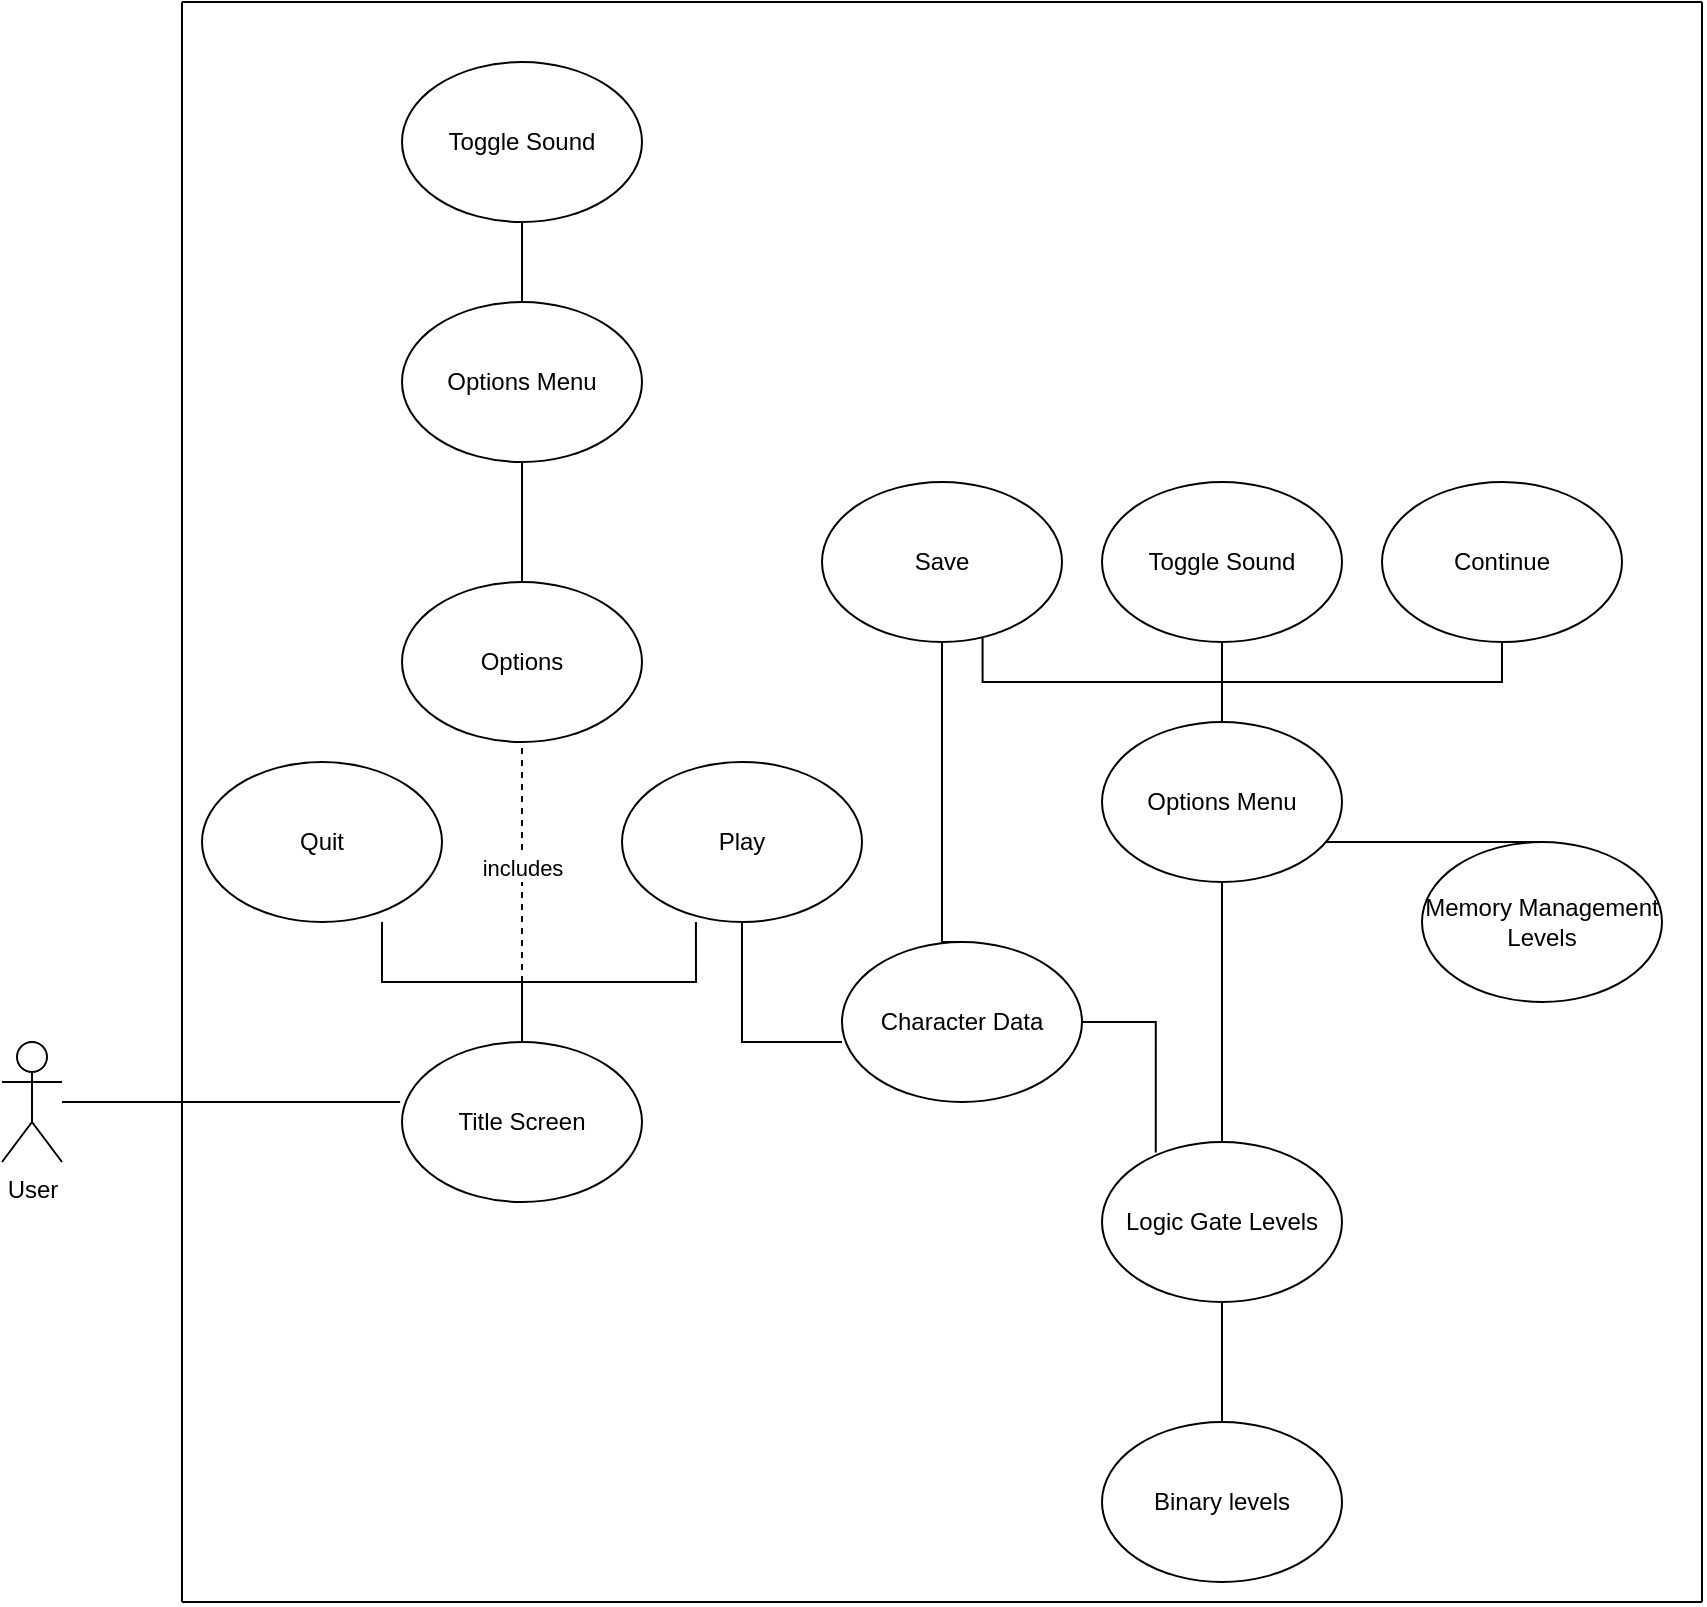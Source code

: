 <mxfile version="24.7.16">
  <diagram name="Page-1" id="HBcbqP00_InRanWW-A8C">
    <mxGraphModel grid="1" page="1" gridSize="10" guides="1" tooltips="1" connect="1" arrows="1" fold="1" pageScale="1" pageWidth="850" pageHeight="1100" math="0" shadow="0">
      <root>
        <mxCell id="0" />
        <mxCell id="1" parent="0" />
        <mxCell id="MBz1_4apHjAdOrtd2bCv-1" value="User" style="shape=umlActor;verticalLabelPosition=bottom;verticalAlign=top;html=1;outlineConnect=0;" vertex="1" parent="1">
          <mxGeometry x="110" y="200" width="30" height="60" as="geometry" />
        </mxCell>
        <mxCell id="MBz1_4apHjAdOrtd2bCv-27" style="edgeStyle=orthogonalEdgeStyle;rounded=0;orthogonalLoop=1;jettySize=auto;html=1;entryX=0.5;entryY=1;entryDx=0;entryDy=0;endArrow=none;endFill=0;dashed=1;" edge="1" parent="1" source="MBz1_4apHjAdOrtd2bCv-2" target="MBz1_4apHjAdOrtd2bCv-11">
          <mxGeometry relative="1" as="geometry" />
        </mxCell>
        <mxCell id="MBz1_4apHjAdOrtd2bCv-54" value="includes" style="edgeLabel;html=1;align=center;verticalAlign=middle;resizable=0;points=[];" connectable="0" vertex="1" parent="MBz1_4apHjAdOrtd2bCv-27">
          <mxGeometry x="0.16" relative="1" as="geometry">
            <mxPoint as="offset" />
          </mxGeometry>
        </mxCell>
        <mxCell id="MBz1_4apHjAdOrtd2bCv-2" value="Title Screen" style="ellipse;whiteSpace=wrap;html=1;" vertex="1" parent="1">
          <mxGeometry x="310" y="200" width="120" height="80" as="geometry" />
        </mxCell>
        <mxCell id="MBz1_4apHjAdOrtd2bCv-40" style="edgeStyle=orthogonalEdgeStyle;rounded=0;orthogonalLoop=1;jettySize=auto;html=1;entryX=0.5;entryY=1;entryDx=0;entryDy=0;endArrow=none;endFill=0;" edge="1" parent="1" source="MBz1_4apHjAdOrtd2bCv-3" target="MBz1_4apHjAdOrtd2bCv-6">
          <mxGeometry relative="1" as="geometry" />
        </mxCell>
        <mxCell id="MBz1_4apHjAdOrtd2bCv-41" style="edgeStyle=orthogonalEdgeStyle;rounded=0;orthogonalLoop=1;jettySize=auto;html=1;entryX=0.5;entryY=0;entryDx=0;entryDy=0;endArrow=none;endFill=0;" edge="1" parent="1" source="MBz1_4apHjAdOrtd2bCv-3" target="MBz1_4apHjAdOrtd2bCv-4">
          <mxGeometry relative="1" as="geometry" />
        </mxCell>
        <mxCell id="MBz1_4apHjAdOrtd2bCv-3" value="Logic Gate Levels" style="ellipse;whiteSpace=wrap;html=1;" vertex="1" parent="1">
          <mxGeometry x="660" y="250" width="120" height="80" as="geometry" />
        </mxCell>
        <mxCell id="MBz1_4apHjAdOrtd2bCv-4" value="Binary levels" style="ellipse;whiteSpace=wrap;html=1;" vertex="1" parent="1">
          <mxGeometry x="660" y="390" width="120" height="80" as="geometry" />
        </mxCell>
        <mxCell id="MBz1_4apHjAdOrtd2bCv-5" value="Memory Management Levels" style="ellipse;whiteSpace=wrap;html=1;" vertex="1" parent="1">
          <mxGeometry x="820" y="100" width="120" height="80" as="geometry" />
        </mxCell>
        <mxCell id="MBz1_4apHjAdOrtd2bCv-42" style="edgeStyle=orthogonalEdgeStyle;rounded=0;orthogonalLoop=1;jettySize=auto;html=1;entryX=0.5;entryY=0;entryDx=0;entryDy=0;endArrow=none;endFill=0;" edge="1" parent="1" source="MBz1_4apHjAdOrtd2bCv-6" target="MBz1_4apHjAdOrtd2bCv-5">
          <mxGeometry relative="1" as="geometry">
            <Array as="points">
              <mxPoint x="810" y="100" />
              <mxPoint x="810" y="100" />
            </Array>
          </mxGeometry>
        </mxCell>
        <mxCell id="MBz1_4apHjAdOrtd2bCv-56" style="edgeStyle=orthogonalEdgeStyle;rounded=0;orthogonalLoop=1;jettySize=auto;html=1;entryX=0.5;entryY=1;entryDx=0;entryDy=0;endArrow=none;endFill=0;" edge="1" parent="1" source="MBz1_4apHjAdOrtd2bCv-6" target="MBz1_4apHjAdOrtd2bCv-8">
          <mxGeometry relative="1" as="geometry" />
        </mxCell>
        <mxCell id="MBz1_4apHjAdOrtd2bCv-57" style="edgeStyle=orthogonalEdgeStyle;rounded=0;orthogonalLoop=1;jettySize=auto;html=1;exitX=0.5;exitY=0;exitDx=0;exitDy=0;entryX=0.669;entryY=0.954;entryDx=0;entryDy=0;entryPerimeter=0;endArrow=none;endFill=0;" edge="1" parent="1" source="MBz1_4apHjAdOrtd2bCv-6" target="MBz1_4apHjAdOrtd2bCv-9">
          <mxGeometry relative="1" as="geometry">
            <Array as="points">
              <mxPoint x="720" y="20" />
              <mxPoint x="600" y="20" />
            </Array>
          </mxGeometry>
        </mxCell>
        <mxCell id="MBz1_4apHjAdOrtd2bCv-58" style="edgeStyle=orthogonalEdgeStyle;rounded=0;orthogonalLoop=1;jettySize=auto;html=1;entryX=0.5;entryY=1;entryDx=0;entryDy=0;endArrow=none;endFill=0;" edge="1" parent="1" source="MBz1_4apHjAdOrtd2bCv-6" target="MBz1_4apHjAdOrtd2bCv-7">
          <mxGeometry relative="1" as="geometry">
            <Array as="points">
              <mxPoint x="720" y="20" />
              <mxPoint x="860" y="20" />
            </Array>
          </mxGeometry>
        </mxCell>
        <mxCell id="MBz1_4apHjAdOrtd2bCv-6" value="Options Menu" style="ellipse;whiteSpace=wrap;html=1;" vertex="1" parent="1">
          <mxGeometry x="660" y="40" width="120" height="80" as="geometry" />
        </mxCell>
        <mxCell id="MBz1_4apHjAdOrtd2bCv-7" value="Continue" style="ellipse;whiteSpace=wrap;html=1;" vertex="1" parent="1">
          <mxGeometry x="800" y="-80" width="120" height="80" as="geometry" />
        </mxCell>
        <mxCell id="MBz1_4apHjAdOrtd2bCv-8" value="Toggle Sound" style="ellipse;whiteSpace=wrap;html=1;" vertex="1" parent="1">
          <mxGeometry x="660" y="-80" width="120" height="80" as="geometry" />
        </mxCell>
        <mxCell id="MBz1_4apHjAdOrtd2bCv-34" style="edgeStyle=orthogonalEdgeStyle;rounded=0;orthogonalLoop=1;jettySize=auto;html=1;entryX=0.5;entryY=0;entryDx=0;entryDy=0;endArrow=none;endFill=0;exitX=0.5;exitY=1;exitDx=0;exitDy=0;" edge="1" parent="1" source="MBz1_4apHjAdOrtd2bCv-9" target="MBz1_4apHjAdOrtd2bCv-14">
          <mxGeometry relative="1" as="geometry">
            <Array as="points">
              <mxPoint x="580" y="150" />
            </Array>
          </mxGeometry>
        </mxCell>
        <mxCell id="MBz1_4apHjAdOrtd2bCv-9" value="Save" style="ellipse;whiteSpace=wrap;html=1;" vertex="1" parent="1">
          <mxGeometry x="520" y="-80" width="120" height="80" as="geometry" />
        </mxCell>
        <mxCell id="MBz1_4apHjAdOrtd2bCv-10" value="Quit" style="ellipse;whiteSpace=wrap;html=1;" vertex="1" parent="1">
          <mxGeometry x="210" y="60" width="120" height="80" as="geometry" />
        </mxCell>
        <mxCell id="MBz1_4apHjAdOrtd2bCv-31" style="edgeStyle=orthogonalEdgeStyle;rounded=0;orthogonalLoop=1;jettySize=auto;html=1;entryX=0.5;entryY=1;entryDx=0;entryDy=0;endArrow=none;endFill=0;" edge="1" parent="1" source="MBz1_4apHjAdOrtd2bCv-11" target="MBz1_4apHjAdOrtd2bCv-13">
          <mxGeometry relative="1" as="geometry" />
        </mxCell>
        <mxCell id="MBz1_4apHjAdOrtd2bCv-11" value="Options" style="ellipse;whiteSpace=wrap;html=1;" vertex="1" parent="1">
          <mxGeometry x="310" y="-30" width="120" height="80" as="geometry" />
        </mxCell>
        <mxCell id="MBz1_4apHjAdOrtd2bCv-12" value="Play" style="ellipse;whiteSpace=wrap;html=1;" vertex="1" parent="1">
          <mxGeometry x="420" y="60" width="120" height="80" as="geometry" />
        </mxCell>
        <mxCell id="MBz1_4apHjAdOrtd2bCv-13" value="Options Menu" style="ellipse;whiteSpace=wrap;html=1;" vertex="1" parent="1">
          <mxGeometry x="310" y="-170" width="120" height="80" as="geometry" />
        </mxCell>
        <mxCell id="MBz1_4apHjAdOrtd2bCv-14" value="Character Data" style="ellipse;whiteSpace=wrap;html=1;" vertex="1" parent="1">
          <mxGeometry x="530" y="150" width="120" height="80" as="geometry" />
        </mxCell>
        <mxCell id="MBz1_4apHjAdOrtd2bCv-32" style="edgeStyle=orthogonalEdgeStyle;rounded=0;orthogonalLoop=1;jettySize=auto;html=1;entryX=0.5;entryY=0;entryDx=0;entryDy=0;endArrow=none;endFill=0;" edge="1" parent="1" source="MBz1_4apHjAdOrtd2bCv-15" target="MBz1_4apHjAdOrtd2bCv-13">
          <mxGeometry relative="1" as="geometry" />
        </mxCell>
        <mxCell id="MBz1_4apHjAdOrtd2bCv-15" value="Toggle Sound" style="ellipse;whiteSpace=wrap;html=1;" vertex="1" parent="1">
          <mxGeometry x="310" y="-290" width="120" height="80" as="geometry" />
        </mxCell>
        <mxCell id="MBz1_4apHjAdOrtd2bCv-25" style="edgeStyle=orthogonalEdgeStyle;rounded=0;orthogonalLoop=1;jettySize=auto;html=1;entryX=-0.008;entryY=0.375;entryDx=0;entryDy=0;entryPerimeter=0;endArrow=none;endFill=0;" edge="1" parent="1" source="MBz1_4apHjAdOrtd2bCv-1" target="MBz1_4apHjAdOrtd2bCv-2">
          <mxGeometry relative="1" as="geometry" />
        </mxCell>
        <mxCell id="MBz1_4apHjAdOrtd2bCv-28" style="edgeStyle=orthogonalEdgeStyle;rounded=0;orthogonalLoop=1;jettySize=auto;html=1;entryX=0.75;entryY=1;entryDx=0;entryDy=0;entryPerimeter=0;endArrow=none;endFill=0;" edge="1" parent="1" source="MBz1_4apHjAdOrtd2bCv-2" target="MBz1_4apHjAdOrtd2bCv-10">
          <mxGeometry relative="1" as="geometry" />
        </mxCell>
        <mxCell id="MBz1_4apHjAdOrtd2bCv-29" style="edgeStyle=orthogonalEdgeStyle;rounded=0;orthogonalLoop=1;jettySize=auto;html=1;entryX=0.308;entryY=1;entryDx=0;entryDy=0;entryPerimeter=0;endArrow=none;endFill=0;" edge="1" parent="1" source="MBz1_4apHjAdOrtd2bCv-2" target="MBz1_4apHjAdOrtd2bCv-12">
          <mxGeometry relative="1" as="geometry" />
        </mxCell>
        <mxCell id="MBz1_4apHjAdOrtd2bCv-33" style="edgeStyle=orthogonalEdgeStyle;rounded=0;orthogonalLoop=1;jettySize=auto;html=1;entryX=0;entryY=0.625;entryDx=0;entryDy=0;entryPerimeter=0;endArrow=none;endFill=0;" edge="1" parent="1" source="MBz1_4apHjAdOrtd2bCv-12" target="MBz1_4apHjAdOrtd2bCv-14">
          <mxGeometry relative="1" as="geometry" />
        </mxCell>
        <mxCell id="MBz1_4apHjAdOrtd2bCv-50" value="" style="endArrow=none;html=1;rounded=0;" edge="1" parent="1">
          <mxGeometry width="50" height="50" relative="1" as="geometry">
            <mxPoint x="200" y="480" as="sourcePoint" />
            <mxPoint x="200" y="-320" as="targetPoint" />
          </mxGeometry>
        </mxCell>
        <mxCell id="MBz1_4apHjAdOrtd2bCv-51" value="" style="endArrow=none;html=1;rounded=0;" edge="1" parent="1">
          <mxGeometry width="50" height="50" relative="1" as="geometry">
            <mxPoint x="960" y="480" as="sourcePoint" />
            <mxPoint x="960" y="-320" as="targetPoint" />
          </mxGeometry>
        </mxCell>
        <mxCell id="MBz1_4apHjAdOrtd2bCv-52" value="" style="endArrow=none;html=1;rounded=0;" edge="1" parent="1">
          <mxGeometry width="50" height="50" relative="1" as="geometry">
            <mxPoint x="200" y="-320" as="sourcePoint" />
            <mxPoint x="960" y="-320" as="targetPoint" />
          </mxGeometry>
        </mxCell>
        <mxCell id="MBz1_4apHjAdOrtd2bCv-53" value="" style="endArrow=none;html=1;rounded=0;" edge="1" parent="1">
          <mxGeometry width="50" height="50" relative="1" as="geometry">
            <mxPoint x="200" y="480" as="sourcePoint" />
            <mxPoint x="960" y="480" as="targetPoint" />
          </mxGeometry>
        </mxCell>
        <mxCell id="MBz1_4apHjAdOrtd2bCv-55" style="edgeStyle=orthogonalEdgeStyle;rounded=0;orthogonalLoop=1;jettySize=auto;html=1;entryX=0.224;entryY=0.065;entryDx=0;entryDy=0;entryPerimeter=0;endArrow=none;endFill=0;" edge="1" parent="1" source="MBz1_4apHjAdOrtd2bCv-14" target="MBz1_4apHjAdOrtd2bCv-3">
          <mxGeometry relative="1" as="geometry" />
        </mxCell>
      </root>
    </mxGraphModel>
  </diagram>
</mxfile>
